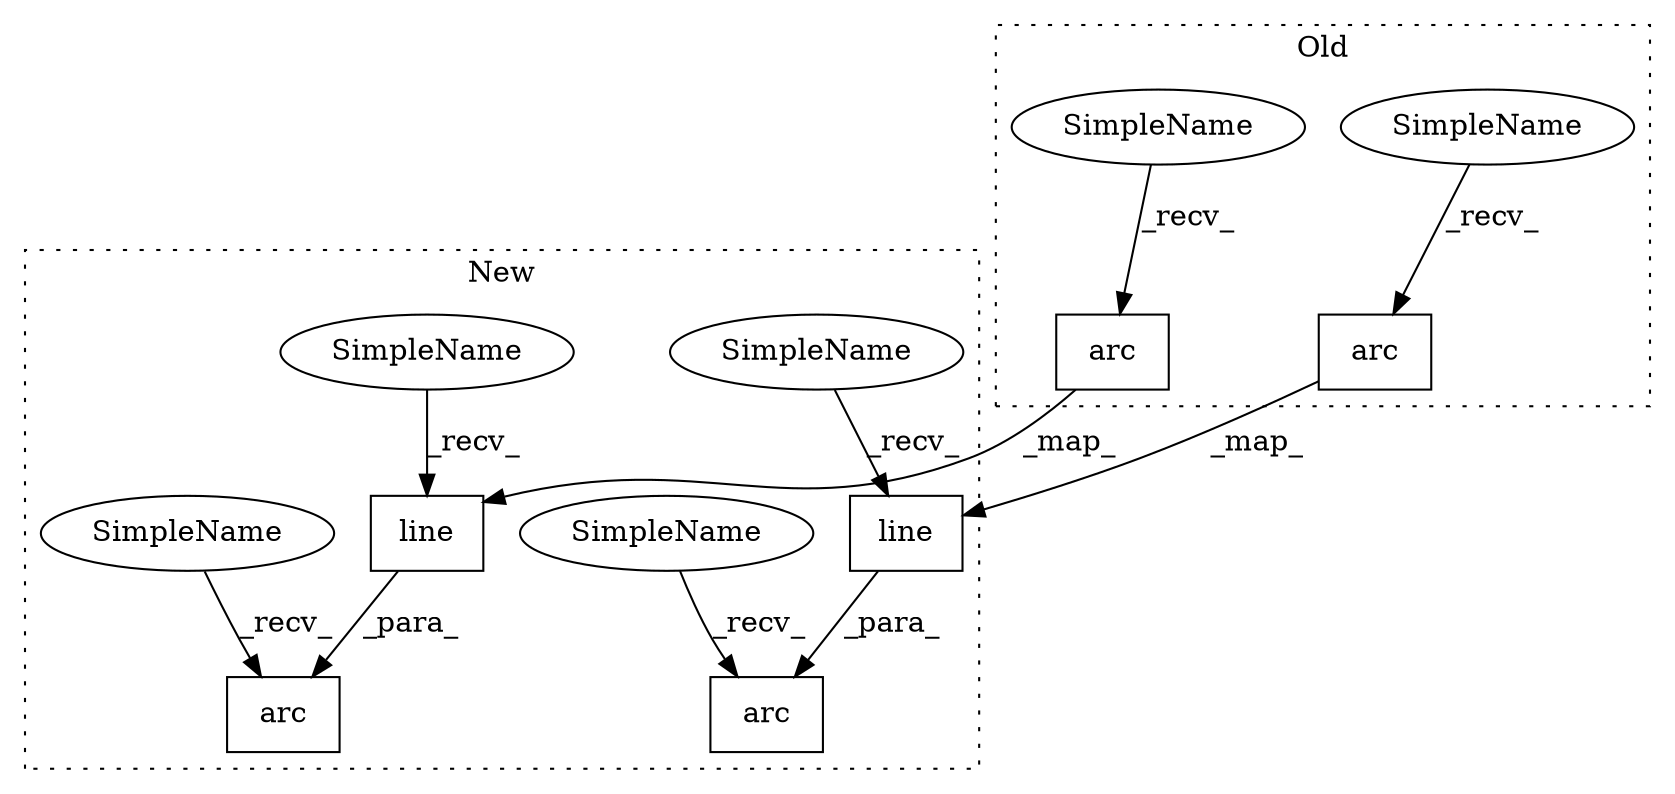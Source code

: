 digraph G {
subgraph cluster0 {
1 [label="arc" a="32" s="2990,3050" l="4,1" shape="box"];
5 [label="arc" a="32" s="2891,2951" l="4,1" shape="box"];
7 [label="SimpleName" a="42" s="2887" l="3" shape="ellipse"];
8 [label="SimpleName" a="42" s="2986" l="3" shape="ellipse"];
label = "Old";
style="dotted";
}
subgraph cluster1 {
2 [label="line" a="32" s="3120,3181" l="5,1" shape="box"];
3 [label="arc" a="32" s="3100,3182" l="4,1" shape="box"];
4 [label="arc" a="32" s="2979,3061" l="4,1" shape="box"];
6 [label="line" a="32" s="2999,3060" l="5,1" shape="box"];
9 [label="SimpleName" a="42" s="2983" l="15" shape="ellipse"];
10 [label="SimpleName" a="42" s="3104" l="15" shape="ellipse"];
11 [label="SimpleName" a="42" s="3096" l="3" shape="ellipse"];
12 [label="SimpleName" a="42" s="2975" l="3" shape="ellipse"];
label = "New";
style="dotted";
}
1 -> 2 [label="_map_"];
2 -> 3 [label="_para_"];
5 -> 6 [label="_map_"];
6 -> 4 [label="_para_"];
7 -> 5 [label="_recv_"];
8 -> 1 [label="_recv_"];
9 -> 6 [label="_recv_"];
10 -> 2 [label="_recv_"];
11 -> 3 [label="_recv_"];
12 -> 4 [label="_recv_"];
}